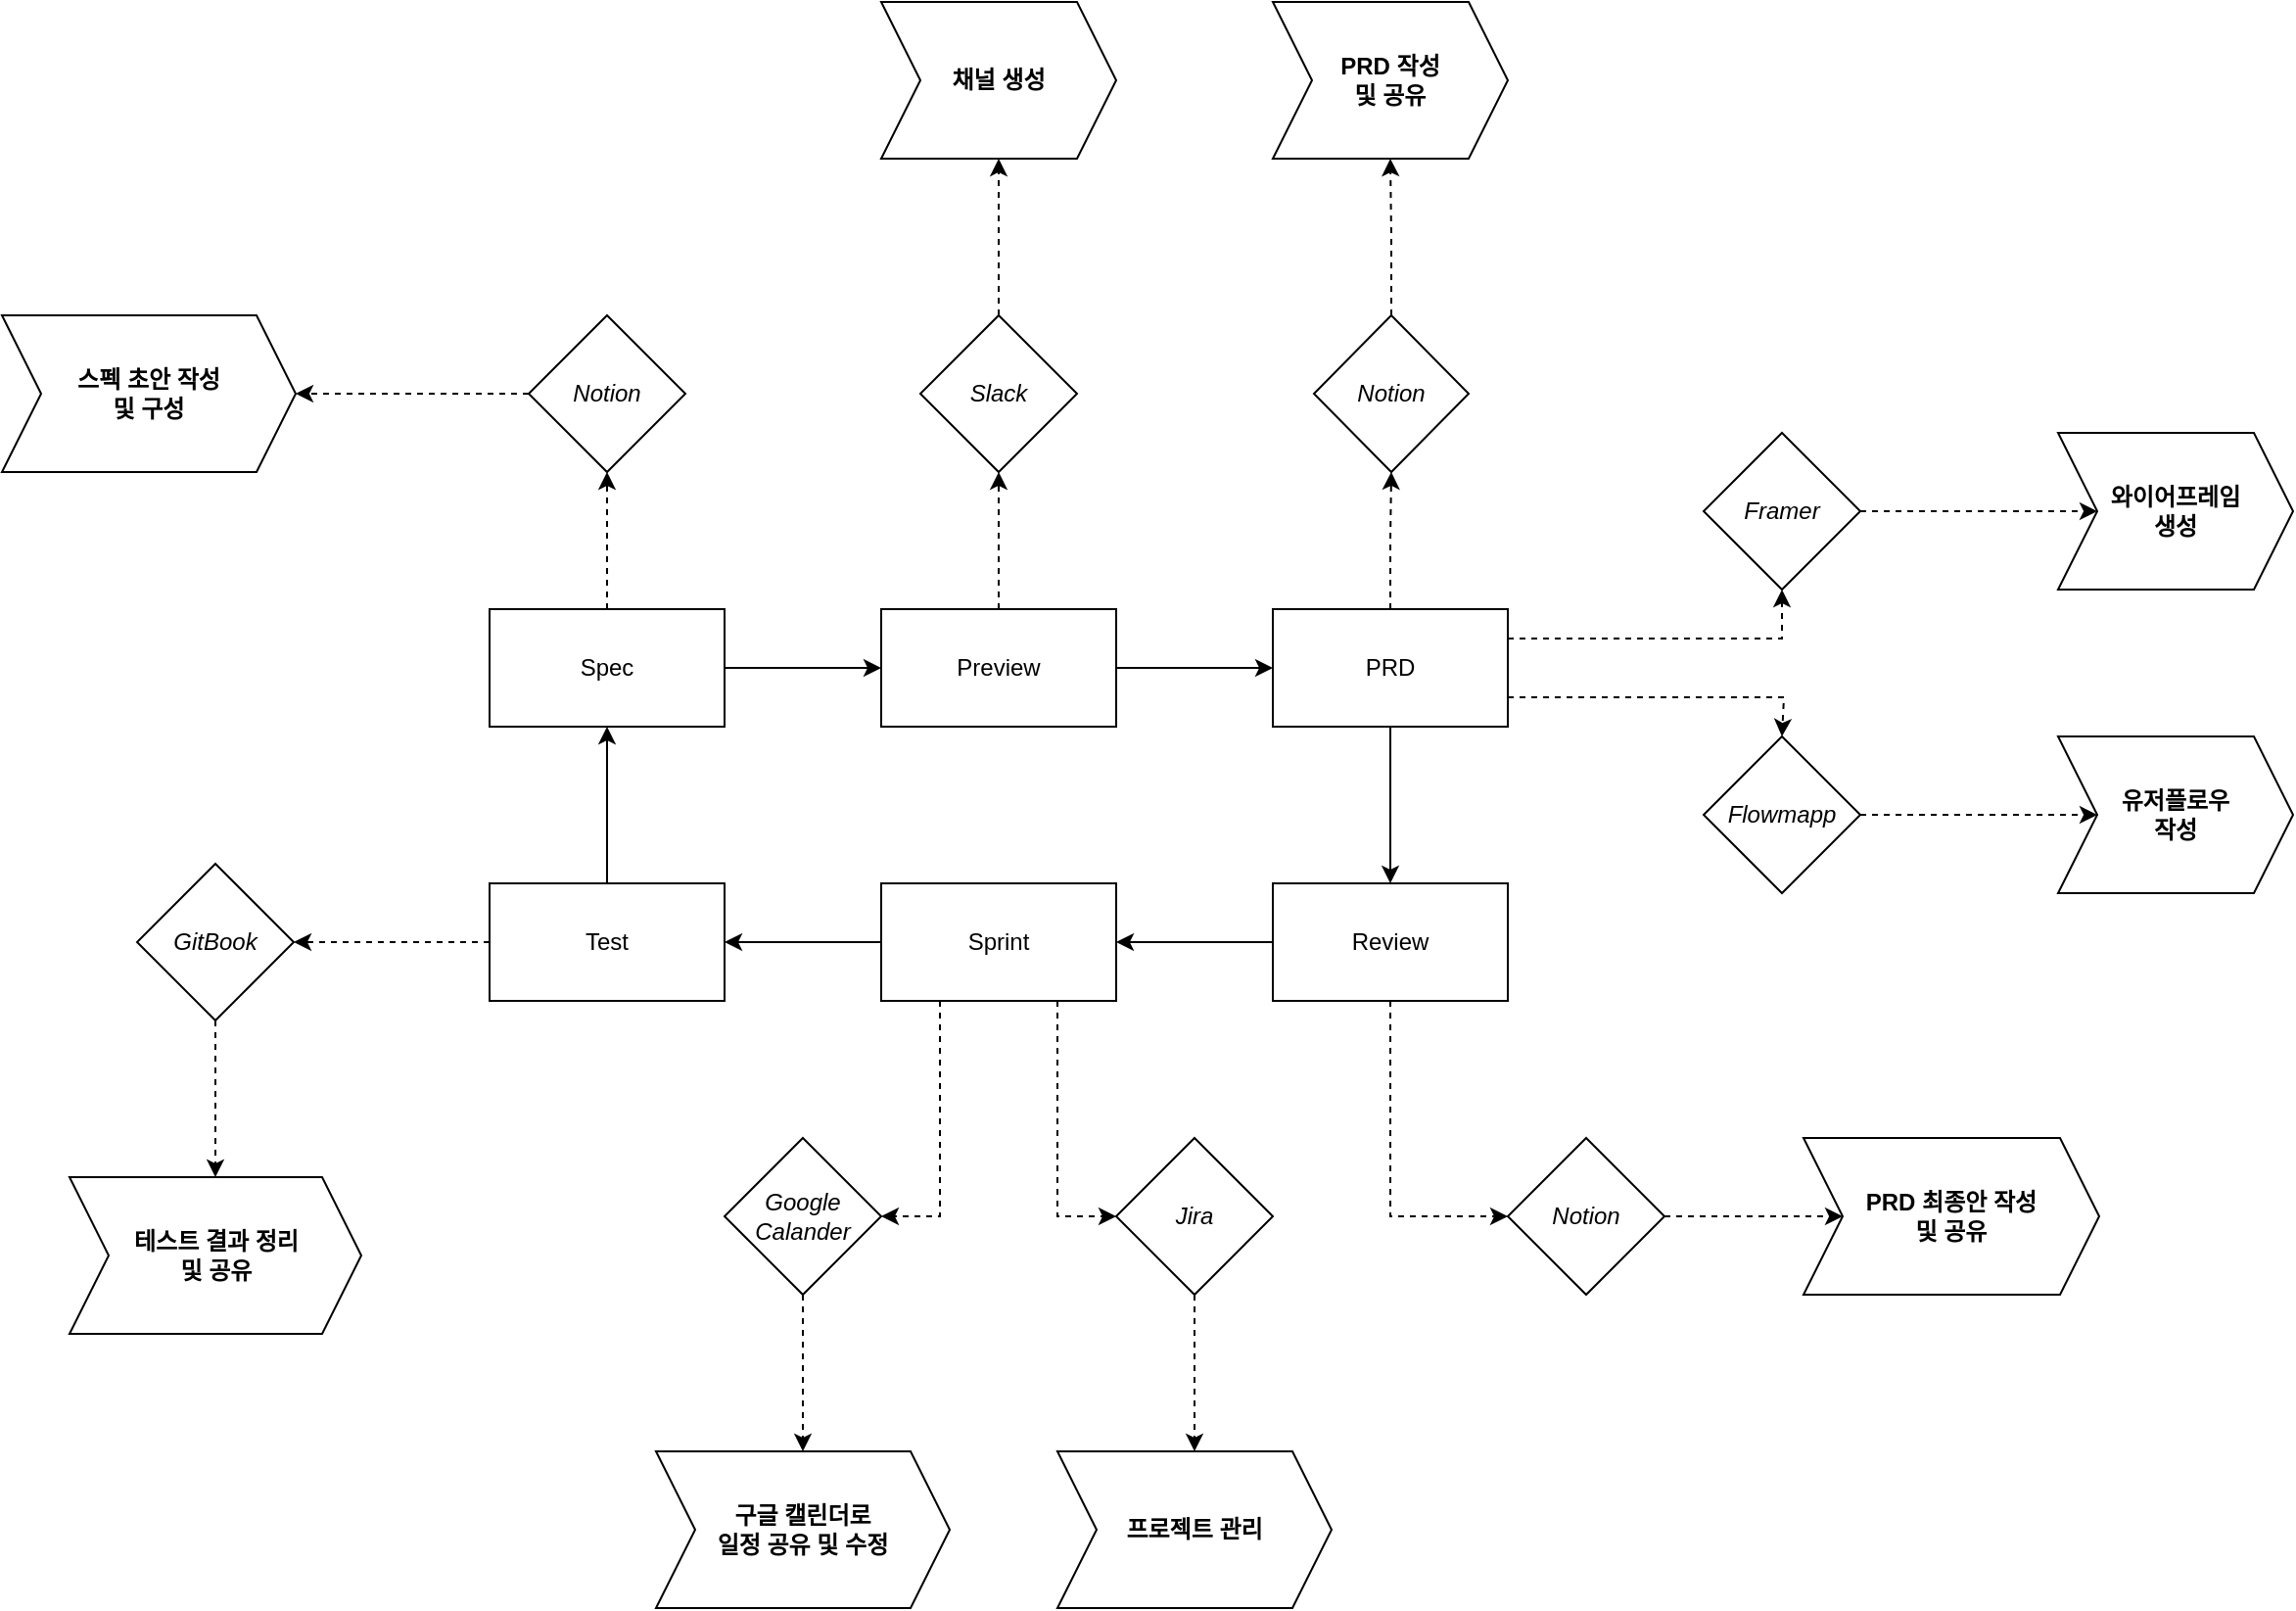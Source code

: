 <mxfile version="18.0.8" type="github">
  <diagram id="Arh--m0vp-fBzJm8Z4Wu" name="Page-1">
    <mxGraphModel dx="2500" dy="829" grid="1" gridSize="10" guides="1" tooltips="1" connect="1" arrows="1" fold="1" page="1" pageScale="1" pageWidth="827" pageHeight="1169" math="0" shadow="0">
      <root>
        <mxCell id="0" />
        <mxCell id="1" parent="0" />
        <mxCell id="_edxqEVucpqbEY5fxhCw-6" value="" style="edgeStyle=orthogonalEdgeStyle;rounded=0;orthogonalLoop=1;jettySize=auto;html=1;" edge="1" parent="1" source="_edxqEVucpqbEY5fxhCw-3" target="_edxqEVucpqbEY5fxhCw-5">
          <mxGeometry relative="1" as="geometry" />
        </mxCell>
        <mxCell id="_edxqEVucpqbEY5fxhCw-17" value="" style="edgeStyle=orthogonalEdgeStyle;rounded=0;orthogonalLoop=1;jettySize=auto;html=1;dashed=1;" edge="1" parent="1" source="_edxqEVucpqbEY5fxhCw-3" target="_edxqEVucpqbEY5fxhCw-16">
          <mxGeometry relative="1" as="geometry" />
        </mxCell>
        <mxCell id="_edxqEVucpqbEY5fxhCw-3" value="Spec" style="rounded=0;whiteSpace=wrap;html=1;fontStyle=0" vertex="1" parent="1">
          <mxGeometry x="39" y="410" width="120" height="60" as="geometry" />
        </mxCell>
        <mxCell id="_edxqEVucpqbEY5fxhCw-8" value="" style="edgeStyle=orthogonalEdgeStyle;rounded=0;orthogonalLoop=1;jettySize=auto;html=1;" edge="1" parent="1" source="_edxqEVucpqbEY5fxhCw-5" target="_edxqEVucpqbEY5fxhCw-7">
          <mxGeometry relative="1" as="geometry" />
        </mxCell>
        <mxCell id="_edxqEVucpqbEY5fxhCw-21" value="" style="edgeStyle=orthogonalEdgeStyle;rounded=0;orthogonalLoop=1;jettySize=auto;html=1;dashed=1;" edge="1" parent="1" source="_edxqEVucpqbEY5fxhCw-5" target="_edxqEVucpqbEY5fxhCw-20">
          <mxGeometry relative="1" as="geometry" />
        </mxCell>
        <mxCell id="_edxqEVucpqbEY5fxhCw-5" value="Preview" style="rounded=0;whiteSpace=wrap;html=1;fontStyle=0" vertex="1" parent="1">
          <mxGeometry x="239" y="410" width="120" height="60" as="geometry" />
        </mxCell>
        <mxCell id="_edxqEVucpqbEY5fxhCw-10" value="" style="edgeStyle=orthogonalEdgeStyle;rounded=0;orthogonalLoop=1;jettySize=auto;html=1;" edge="1" parent="1" source="_edxqEVucpqbEY5fxhCw-7" target="_edxqEVucpqbEY5fxhCw-9">
          <mxGeometry relative="1" as="geometry" />
        </mxCell>
        <mxCell id="_edxqEVucpqbEY5fxhCw-25" value="" style="edgeStyle=orthogonalEdgeStyle;rounded=0;orthogonalLoop=1;jettySize=auto;html=1;dashed=1;" edge="1" parent="1" source="_edxqEVucpqbEY5fxhCw-7" target="_edxqEVucpqbEY5fxhCw-24">
          <mxGeometry relative="1" as="geometry" />
        </mxCell>
        <mxCell id="_edxqEVucpqbEY5fxhCw-61" value="" style="edgeStyle=orthogonalEdgeStyle;rounded=0;orthogonalLoop=1;jettySize=auto;html=1;dashed=1;exitX=1;exitY=0.25;exitDx=0;exitDy=0;" edge="1" parent="1" source="_edxqEVucpqbEY5fxhCw-7" target="_edxqEVucpqbEY5fxhCw-60">
          <mxGeometry relative="1" as="geometry">
            <Array as="points">
              <mxPoint x="699" y="425" />
            </Array>
          </mxGeometry>
        </mxCell>
        <mxCell id="_edxqEVucpqbEY5fxhCw-7" value="PRD" style="rounded=0;whiteSpace=wrap;html=1;fontStyle=0" vertex="1" parent="1">
          <mxGeometry x="439" y="410" width="120" height="60" as="geometry" />
        </mxCell>
        <mxCell id="_edxqEVucpqbEY5fxhCw-12" value="" style="edgeStyle=orthogonalEdgeStyle;rounded=0;orthogonalLoop=1;jettySize=auto;html=1;" edge="1" parent="1" source="_edxqEVucpqbEY5fxhCw-9" target="_edxqEVucpqbEY5fxhCw-11">
          <mxGeometry relative="1" as="geometry" />
        </mxCell>
        <mxCell id="_edxqEVucpqbEY5fxhCw-77" value="" style="edgeStyle=orthogonalEdgeStyle;rounded=0;orthogonalLoop=1;jettySize=auto;html=1;dashed=1;exitX=0.5;exitY=1;exitDx=0;exitDy=0;entryX=0;entryY=0.5;entryDx=0;entryDy=0;" edge="1" parent="1" source="_edxqEVucpqbEY5fxhCw-9" target="_edxqEVucpqbEY5fxhCw-76">
          <mxGeometry relative="1" as="geometry" />
        </mxCell>
        <mxCell id="_edxqEVucpqbEY5fxhCw-9" value="Review" style="rounded=0;whiteSpace=wrap;html=1;fontStyle=0" vertex="1" parent="1">
          <mxGeometry x="439" y="550" width="120" height="60" as="geometry" />
        </mxCell>
        <mxCell id="_edxqEVucpqbEY5fxhCw-14" value="" style="edgeStyle=orthogonalEdgeStyle;rounded=0;orthogonalLoop=1;jettySize=auto;html=1;" edge="1" parent="1" source="_edxqEVucpqbEY5fxhCw-11" target="_edxqEVucpqbEY5fxhCw-13">
          <mxGeometry relative="1" as="geometry" />
        </mxCell>
        <mxCell id="_edxqEVucpqbEY5fxhCw-11" value="Sprint" style="rounded=0;whiteSpace=wrap;html=1;fontStyle=0" vertex="1" parent="1">
          <mxGeometry x="239" y="550" width="120" height="60" as="geometry" />
        </mxCell>
        <mxCell id="_edxqEVucpqbEY5fxhCw-15" value="" style="edgeStyle=orthogonalEdgeStyle;rounded=0;orthogonalLoop=1;jettySize=auto;html=1;" edge="1" parent="1" source="_edxqEVucpqbEY5fxhCw-13" target="_edxqEVucpqbEY5fxhCw-3">
          <mxGeometry relative="1" as="geometry" />
        </mxCell>
        <mxCell id="_edxqEVucpqbEY5fxhCw-73" value="" style="edgeStyle=orthogonalEdgeStyle;rounded=0;orthogonalLoop=1;jettySize=auto;html=1;dashed=1;" edge="1" parent="1" source="_edxqEVucpqbEY5fxhCw-13" target="_edxqEVucpqbEY5fxhCw-72">
          <mxGeometry relative="1" as="geometry" />
        </mxCell>
        <mxCell id="_edxqEVucpqbEY5fxhCw-13" value="Test" style="rounded=0;whiteSpace=wrap;html=1;fontStyle=0" vertex="1" parent="1">
          <mxGeometry x="39" y="550" width="120" height="60" as="geometry" />
        </mxCell>
        <mxCell id="_edxqEVucpqbEY5fxhCw-19" value="" style="edgeStyle=orthogonalEdgeStyle;rounded=0;orthogonalLoop=1;jettySize=auto;html=1;dashed=1;" edge="1" parent="1" source="_edxqEVucpqbEY5fxhCw-16" target="_edxqEVucpqbEY5fxhCw-18">
          <mxGeometry relative="1" as="geometry" />
        </mxCell>
        <mxCell id="_edxqEVucpqbEY5fxhCw-16" value="Notion" style="rhombus;whiteSpace=wrap;html=1;rounded=0;fontStyle=2" vertex="1" parent="1">
          <mxGeometry x="59" y="260" width="80" height="80" as="geometry" />
        </mxCell>
        <mxCell id="_edxqEVucpqbEY5fxhCw-18" value="스펙 초안 작성&lt;br&gt;및 구성" style="shape=step;perimeter=stepPerimeter;whiteSpace=wrap;html=1;fixedSize=1;rounded=0;fontStyle=1" vertex="1" parent="1">
          <mxGeometry x="-210" y="260" width="150" height="80" as="geometry" />
        </mxCell>
        <mxCell id="_edxqEVucpqbEY5fxhCw-23" value="" style="edgeStyle=orthogonalEdgeStyle;rounded=0;orthogonalLoop=1;jettySize=auto;html=1;dashed=1;" edge="1" parent="1" source="_edxqEVucpqbEY5fxhCw-20" target="_edxqEVucpqbEY5fxhCw-22">
          <mxGeometry relative="1" as="geometry" />
        </mxCell>
        <mxCell id="_edxqEVucpqbEY5fxhCw-20" value="Slack" style="rhombus;whiteSpace=wrap;html=1;rounded=0;fontStyle=2" vertex="1" parent="1">
          <mxGeometry x="259" y="260" width="80" height="80" as="geometry" />
        </mxCell>
        <mxCell id="_edxqEVucpqbEY5fxhCw-22" value="채널 생성" style="shape=step;perimeter=stepPerimeter;whiteSpace=wrap;html=1;fixedSize=1;rounded=0;fontStyle=1" vertex="1" parent="1">
          <mxGeometry x="239" y="100" width="120" height="80" as="geometry" />
        </mxCell>
        <mxCell id="_edxqEVucpqbEY5fxhCw-44" value="" style="edgeStyle=orthogonalEdgeStyle;rounded=0;orthogonalLoop=1;jettySize=auto;html=1;dashed=1;" edge="1" parent="1" source="_edxqEVucpqbEY5fxhCw-24" target="_edxqEVucpqbEY5fxhCw-43">
          <mxGeometry relative="1" as="geometry" />
        </mxCell>
        <mxCell id="_edxqEVucpqbEY5fxhCw-24" value="Notion" style="rhombus;whiteSpace=wrap;html=1;rounded=0;fontStyle=2" vertex="1" parent="1">
          <mxGeometry x="460" y="260" width="79" height="80" as="geometry" />
        </mxCell>
        <mxCell id="_edxqEVucpqbEY5fxhCw-36" value="" style="edgeStyle=orthogonalEdgeStyle;rounded=0;orthogonalLoop=1;jettySize=auto;html=1;dashed=1;" edge="1" parent="1" source="_edxqEVucpqbEY5fxhCw-26">
          <mxGeometry relative="1" as="geometry">
            <mxPoint x="199" y="840" as="targetPoint" />
          </mxGeometry>
        </mxCell>
        <mxCell id="_edxqEVucpqbEY5fxhCw-26" value="Google&lt;br&gt;Calander" style="rhombus;whiteSpace=wrap;html=1;rounded=0;fontStyle=2" vertex="1" parent="1">
          <mxGeometry x="159" y="680" width="80" height="80" as="geometry" />
        </mxCell>
        <mxCell id="_edxqEVucpqbEY5fxhCw-32" value="" style="endArrow=classic;html=1;rounded=0;dashed=1;exitX=0.25;exitY=1;exitDx=0;exitDy=0;entryX=1;entryY=0.5;entryDx=0;entryDy=0;" edge="1" parent="1" source="_edxqEVucpqbEY5fxhCw-11" target="_edxqEVucpqbEY5fxhCw-26">
          <mxGeometry width="50" height="50" relative="1" as="geometry">
            <mxPoint x="259" y="710" as="sourcePoint" />
            <mxPoint x="309" y="660" as="targetPoint" />
            <Array as="points">
              <mxPoint x="269" y="720" />
            </Array>
          </mxGeometry>
        </mxCell>
        <mxCell id="_edxqEVucpqbEY5fxhCw-33" value="" style="endArrow=classic;html=1;rounded=0;dashed=1;exitX=0.75;exitY=1;exitDx=0;exitDy=0;entryX=0;entryY=0.5;entryDx=0;entryDy=0;" edge="1" parent="1" source="_edxqEVucpqbEY5fxhCw-11" target="_edxqEVucpqbEY5fxhCw-34">
          <mxGeometry width="50" height="50" relative="1" as="geometry">
            <mxPoint x="259" y="710" as="sourcePoint" />
            <mxPoint x="329" y="750" as="targetPoint" />
            <Array as="points">
              <mxPoint x="329" y="720" />
            </Array>
          </mxGeometry>
        </mxCell>
        <mxCell id="_edxqEVucpqbEY5fxhCw-38" value="" style="edgeStyle=orthogonalEdgeStyle;rounded=0;orthogonalLoop=1;jettySize=auto;html=1;dashed=1;" edge="1" parent="1" source="_edxqEVucpqbEY5fxhCw-34">
          <mxGeometry relative="1" as="geometry">
            <mxPoint x="399" y="840" as="targetPoint" />
          </mxGeometry>
        </mxCell>
        <mxCell id="_edxqEVucpqbEY5fxhCw-34" value="Jira" style="rhombus;whiteSpace=wrap;html=1;rounded=0;fontStyle=2" vertex="1" parent="1">
          <mxGeometry x="359" y="680" width="80" height="80" as="geometry" />
        </mxCell>
        <mxCell id="_edxqEVucpqbEY5fxhCw-35" value="구글 캘린더로&lt;br&gt;일정 공유 및 수정" style="shape=step;perimeter=stepPerimeter;whiteSpace=wrap;html=1;fixedSize=1;rounded=0;fontStyle=1" vertex="1" parent="1">
          <mxGeometry x="124" y="840" width="150" height="80" as="geometry" />
        </mxCell>
        <mxCell id="_edxqEVucpqbEY5fxhCw-37" value="프로젝트 관리" style="shape=step;perimeter=stepPerimeter;whiteSpace=wrap;html=1;fixedSize=1;rounded=0;fontStyle=1" vertex="1" parent="1">
          <mxGeometry x="329" y="840" width="140" height="80" as="geometry" />
        </mxCell>
        <mxCell id="_edxqEVucpqbEY5fxhCw-42" value="" style="edgeStyle=orthogonalEdgeStyle;rounded=0;orthogonalLoop=1;jettySize=auto;html=1;dashed=1;" edge="1" parent="1" source="_edxqEVucpqbEY5fxhCw-39">
          <mxGeometry relative="1" as="geometry">
            <mxPoint x="30" y="740" as="targetPoint" />
          </mxGeometry>
        </mxCell>
        <mxCell id="_edxqEVucpqbEY5fxhCw-43" value="PRD 작성&lt;br&gt;및 공유" style="shape=step;perimeter=stepPerimeter;whiteSpace=wrap;html=1;fixedSize=1;rounded=0;fontStyle=1" vertex="1" parent="1">
          <mxGeometry x="439" y="100" width="120" height="80" as="geometry" />
        </mxCell>
        <mxCell id="_edxqEVucpqbEY5fxhCw-52" value="" style="edgeStyle=orthogonalEdgeStyle;rounded=0;orthogonalLoop=1;jettySize=auto;html=1;dashed=1;" edge="1" parent="1" source="_edxqEVucpqbEY5fxhCw-49">
          <mxGeometry relative="1" as="geometry">
            <mxPoint x="959" y="470" as="targetPoint" />
          </mxGeometry>
        </mxCell>
        <mxCell id="_edxqEVucpqbEY5fxhCw-56" value="" style="edgeStyle=orthogonalEdgeStyle;rounded=0;orthogonalLoop=1;jettySize=auto;html=1;dashed=1;" edge="1" parent="1" target="_edxqEVucpqbEY5fxhCw-54">
          <mxGeometry relative="1" as="geometry">
            <mxPoint x="879" y="610" as="sourcePoint" />
          </mxGeometry>
        </mxCell>
        <mxCell id="_edxqEVucpqbEY5fxhCw-63" value="" style="edgeStyle=orthogonalEdgeStyle;rounded=0;orthogonalLoop=1;jettySize=auto;html=1;dashed=1;" edge="1" parent="1" source="_edxqEVucpqbEY5fxhCw-60" target="_edxqEVucpqbEY5fxhCw-62">
          <mxGeometry relative="1" as="geometry" />
        </mxCell>
        <mxCell id="_edxqEVucpqbEY5fxhCw-60" value="Framer" style="rhombus;whiteSpace=wrap;html=1;rounded=0;fontStyle=2" vertex="1" parent="1">
          <mxGeometry x="659" y="320" width="80" height="80" as="geometry" />
        </mxCell>
        <mxCell id="_edxqEVucpqbEY5fxhCw-62" value="와이어프레임&lt;br&gt;생성" style="shape=step;perimeter=stepPerimeter;whiteSpace=wrap;html=1;fixedSize=1;rounded=0;fontStyle=1" vertex="1" parent="1">
          <mxGeometry x="840" y="320" width="120" height="80" as="geometry" />
        </mxCell>
        <mxCell id="_edxqEVucpqbEY5fxhCw-67" value="" style="edgeStyle=orthogonalEdgeStyle;rounded=0;orthogonalLoop=1;jettySize=auto;html=1;dashed=1;" edge="1" parent="1" source="_edxqEVucpqbEY5fxhCw-64" target="_edxqEVucpqbEY5fxhCw-65">
          <mxGeometry relative="1" as="geometry" />
        </mxCell>
        <mxCell id="_edxqEVucpqbEY5fxhCw-64" value="Flowmapp" style="rhombus;whiteSpace=wrap;html=1;rounded=0;fontStyle=2" vertex="1" parent="1">
          <mxGeometry x="659" y="475" width="80" height="80" as="geometry" />
        </mxCell>
        <mxCell id="_edxqEVucpqbEY5fxhCw-65" value="유저플로우&lt;br&gt;작성" style="shape=step;perimeter=stepPerimeter;whiteSpace=wrap;html=1;fixedSize=1;rounded=0;fontStyle=1" vertex="1" parent="1">
          <mxGeometry x="840" y="475" width="120" height="80" as="geometry" />
        </mxCell>
        <mxCell id="_edxqEVucpqbEY5fxhCw-66" value="" style="endArrow=classic;html=1;rounded=0;dashed=1;entryX=0.5;entryY=0;entryDx=0;entryDy=0;exitX=1;exitY=0.75;exitDx=0;exitDy=0;" edge="1" parent="1" source="_edxqEVucpqbEY5fxhCw-7" target="_edxqEVucpqbEY5fxhCw-64">
          <mxGeometry width="50" height="50" relative="1" as="geometry">
            <mxPoint x="250" y="460" as="sourcePoint" />
            <mxPoint x="300" y="410" as="targetPoint" />
            <Array as="points">
              <mxPoint x="700" y="455" />
            </Array>
          </mxGeometry>
        </mxCell>
        <mxCell id="_edxqEVucpqbEY5fxhCw-75" value="" style="edgeStyle=orthogonalEdgeStyle;rounded=0;orthogonalLoop=1;jettySize=auto;html=1;dashed=1;" edge="1" parent="1" source="_edxqEVucpqbEY5fxhCw-72" target="_edxqEVucpqbEY5fxhCw-74">
          <mxGeometry relative="1" as="geometry" />
        </mxCell>
        <mxCell id="_edxqEVucpqbEY5fxhCw-72" value="GitBook" style="rhombus;whiteSpace=wrap;html=1;rounded=0;fontStyle=2" vertex="1" parent="1">
          <mxGeometry x="-141" y="540" width="80" height="80" as="geometry" />
        </mxCell>
        <mxCell id="_edxqEVucpqbEY5fxhCw-74" value="테스트 결과 정리&lt;br&gt;및 공유" style="shape=step;perimeter=stepPerimeter;whiteSpace=wrap;html=1;fixedSize=1;rounded=0;fontStyle=1" vertex="1" parent="1">
          <mxGeometry x="-175.5" y="700" width="149" height="80" as="geometry" />
        </mxCell>
        <mxCell id="_edxqEVucpqbEY5fxhCw-79" value="" style="edgeStyle=orthogonalEdgeStyle;rounded=0;orthogonalLoop=1;jettySize=auto;html=1;dashed=1;" edge="1" parent="1" source="_edxqEVucpqbEY5fxhCw-76" target="_edxqEVucpqbEY5fxhCw-78">
          <mxGeometry relative="1" as="geometry" />
        </mxCell>
        <mxCell id="_edxqEVucpqbEY5fxhCw-76" value="Notion" style="rhombus;whiteSpace=wrap;html=1;rounded=0;fontStyle=2" vertex="1" parent="1">
          <mxGeometry x="559" y="680" width="80" height="80" as="geometry" />
        </mxCell>
        <mxCell id="_edxqEVucpqbEY5fxhCw-78" value="PRD 최종안 작성&lt;br&gt;및 공유" style="shape=step;perimeter=stepPerimeter;whiteSpace=wrap;html=1;fixedSize=1;rounded=0;fontStyle=1" vertex="1" parent="1">
          <mxGeometry x="710" y="680" width="151" height="80" as="geometry" />
        </mxCell>
      </root>
    </mxGraphModel>
  </diagram>
</mxfile>
